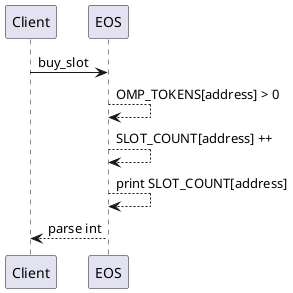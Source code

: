 @startuml
Client -> EOS: buy_slot
EOS --> EOS: OMP_TOKENS[address] > 0
EOS --> EOS: SLOT_COUNT[address] ++
EOS --> EOS: print SLOT_COUNT[address]
EOS --> Client: parse int
@enduml